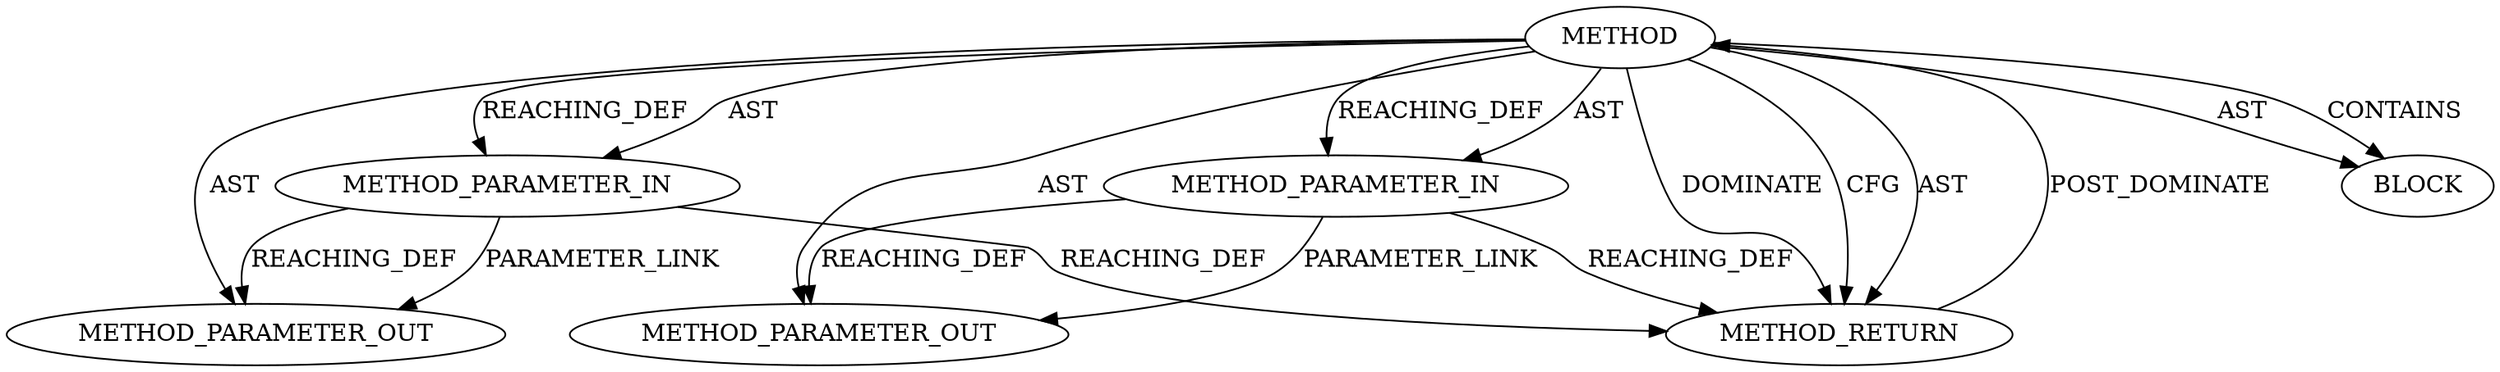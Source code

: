digraph {
  454 [label=METHOD_PARAMETER_OUT ORDER=2 CODE="p2" IS_VARIADIC=false TYPE_FULL_NAME="ANY" EVALUATION_STRATEGY="BY_VALUE" INDEX=2 NAME="p2"]
  453 [label=METHOD_PARAMETER_OUT ORDER=1 CODE="p1" IS_VARIADIC=false TYPE_FULL_NAME="ANY" EVALUATION_STRATEGY="BY_VALUE" INDEX=1 NAME="p1"]
  355 [label=BLOCK ORDER=1 ARGUMENT_INDEX=1 CODE="<empty>" TYPE_FULL_NAME="ANY"]
  352 [label=METHOD AST_PARENT_TYPE="NAMESPACE_BLOCK" AST_PARENT_FULL_NAME="<global>" ORDER=0 CODE="<empty>" FULL_NAME="<operator>.logicalOr" IS_EXTERNAL=true FILENAME="<empty>" SIGNATURE="" NAME="<operator>.logicalOr"]
  353 [label=METHOD_PARAMETER_IN ORDER=1 CODE="p1" IS_VARIADIC=false TYPE_FULL_NAME="ANY" EVALUATION_STRATEGY="BY_VALUE" INDEX=1 NAME="p1"]
  354 [label=METHOD_PARAMETER_IN ORDER=2 CODE="p2" IS_VARIADIC=false TYPE_FULL_NAME="ANY" EVALUATION_STRATEGY="BY_VALUE" INDEX=2 NAME="p2"]
  356 [label=METHOD_RETURN ORDER=2 CODE="RET" TYPE_FULL_NAME="ANY" EVALUATION_STRATEGY="BY_VALUE"]
  352 -> 354 [label=REACHING_DEF VARIABLE=""]
  352 -> 355 [label=AST ]
  352 -> 356 [label=DOMINATE ]
  352 -> 354 [label=AST ]
  352 -> 453 [label=AST ]
  352 -> 356 [label=CFG ]
  354 -> 454 [label=PARAMETER_LINK ]
  352 -> 353 [label=REACHING_DEF VARIABLE=""]
  352 -> 454 [label=AST ]
  356 -> 352 [label=POST_DOMINATE ]
  354 -> 356 [label=REACHING_DEF VARIABLE="p2"]
  352 -> 355 [label=CONTAINS ]
  352 -> 353 [label=AST ]
  353 -> 453 [label=PARAMETER_LINK ]
  354 -> 454 [label=REACHING_DEF VARIABLE="p2"]
  353 -> 356 [label=REACHING_DEF VARIABLE="p1"]
  353 -> 453 [label=REACHING_DEF VARIABLE="p1"]
  352 -> 356 [label=AST ]
}
